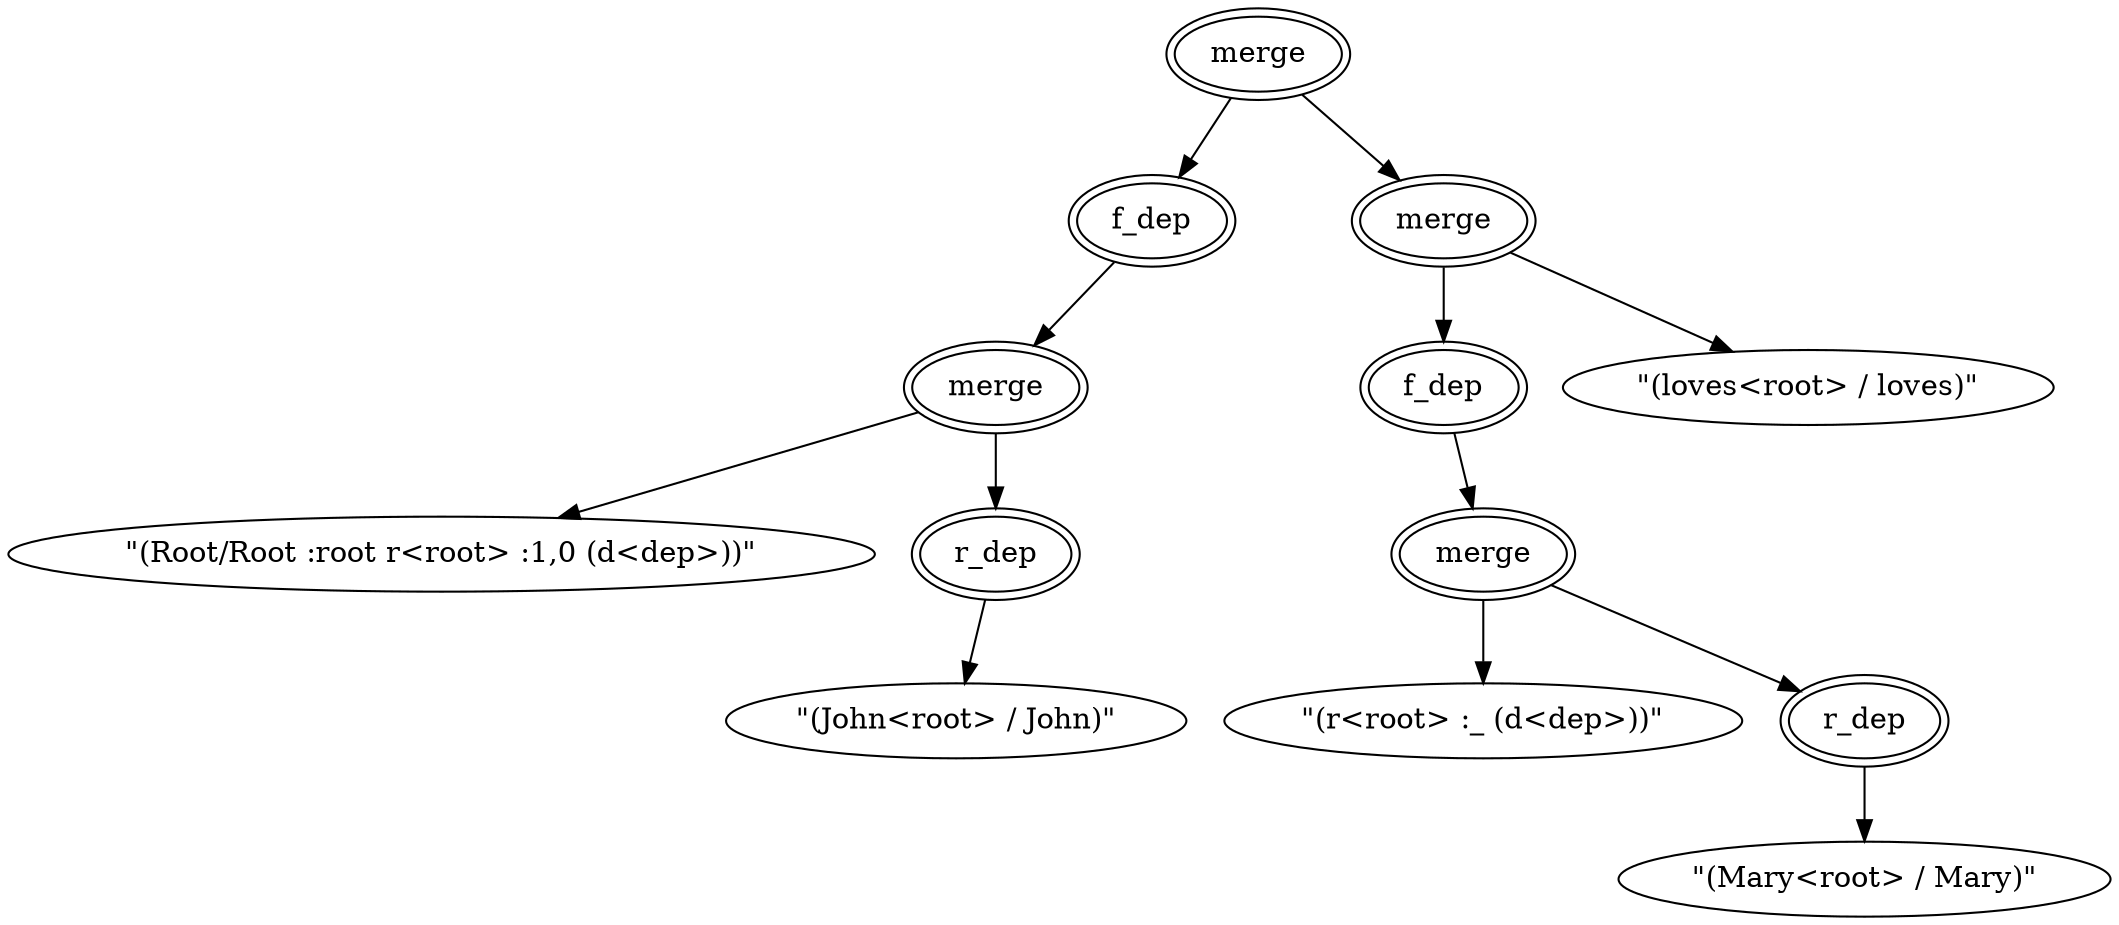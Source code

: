 /*
merge(
	f_dep( 
		merge(
			"(Root/Root :root r<root> :1,0 (d<dep>))",
 			r_dep( 
				"(John<root> / John)" 
				)
			) 
		),
 		merge(
			f_dep( 
					merge(
						"(r<root> :_ (d<dep>))", 
						r_dep( 
							"(Mary<root> / Mary)" 	
							)
						) 
				),
			 “(loves<root> / loves)”
			)
)
Ebből a műveleti fa:
*/
digraph G {
M1[label="merge",peripheries=2]
F1[label="f_dep",peripheries=2]
M2[label="merge",peripheries=2]
G1[label="\"(Root/Root :root r<root> :1,0 (d<dep>))\""]
R1[label="r_dep",peripheries=2]
G2[label="\"(John<root> / John)\""]
M3[label="merge",peripheries=2]
F2[label="f_dep",peripheries=2]
M4[label="merge",peripheries=2]
G3[label="\"(r<root> :_ (d<dep>))\""]
R2[label="r_dep",peripheries=2]
G4[label="\"(Mary<root> / Mary)\""]
G5[label="\"(loves<root> / loves)\""]

M1->F1->M2->G1
M2->R1->G2
M1->M3->F2->M4->G3
M4->R2->G4
M3->G5
 }
